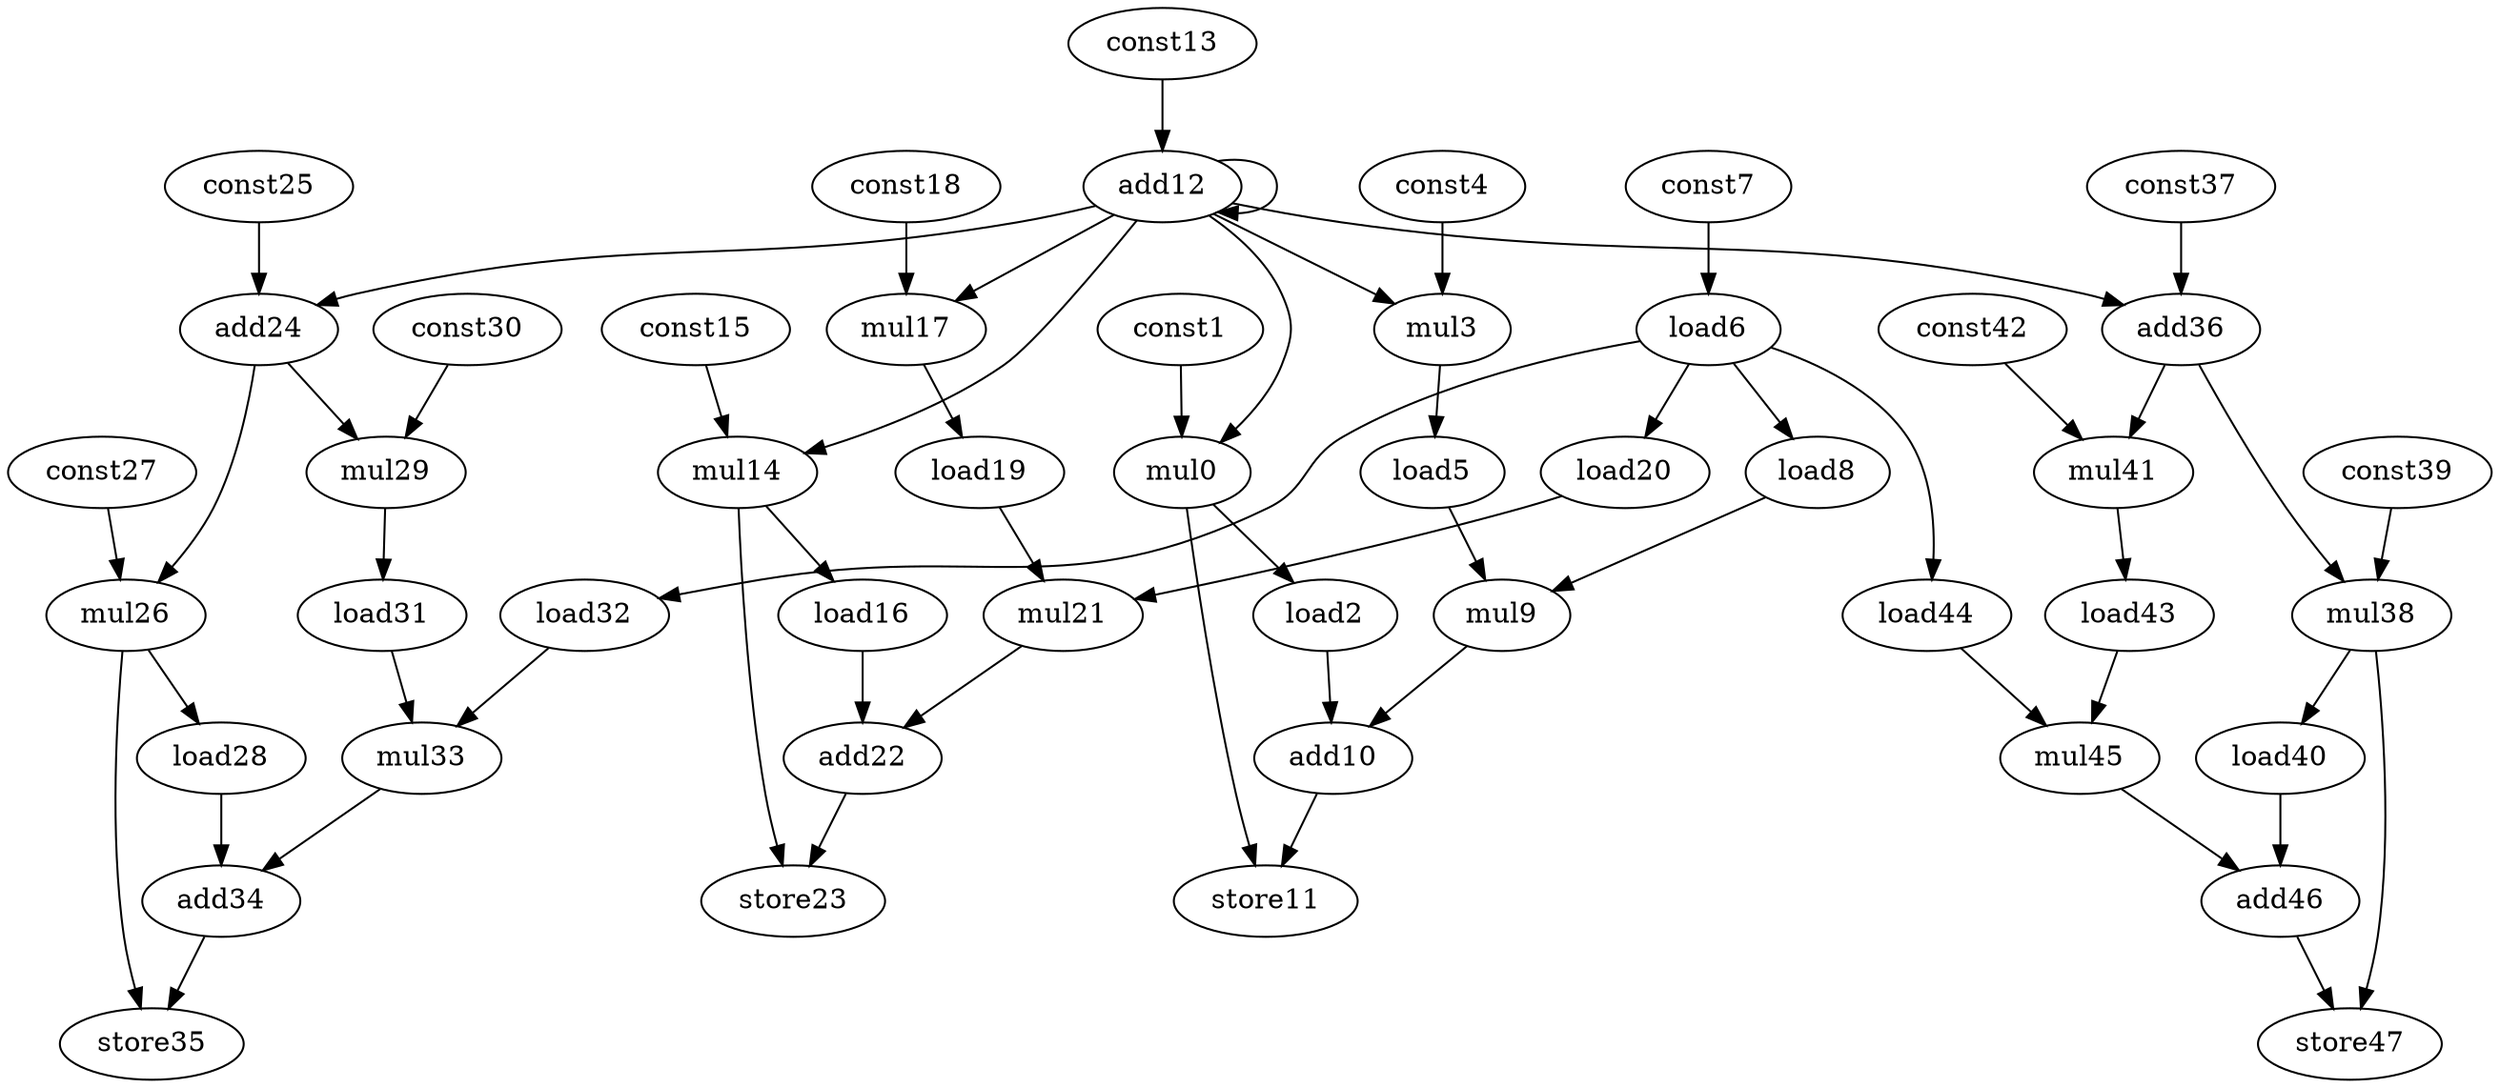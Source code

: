 digraph G {
mul0[opcode=mul];
const1[opcode=const];
load2[opcode=load];
mul3[opcode=mul];
const4[opcode=const];
load5[opcode=load];
load6[opcode=load];
const7[opcode=const];
load8[opcode=load];
mul9[opcode=mul];
add10[opcode=add];
store11[opcode=store];
add12[opcode=add];
const13[opcode=const];
mul14[opcode=mul];
const15[opcode=const];
load16[opcode=load];
mul17[opcode=mul];
const18[opcode=const];
load19[opcode=load];
load20[opcode=load];
mul21[opcode=mul];
add22[opcode=add];
store23[opcode=store];
add24[opcode=add];
const25[opcode=const];
mul26[opcode=mul];
const27[opcode=const];
load28[opcode=load];
mul29[opcode=mul];
const30[opcode=const];
load31[opcode=load];
load32[opcode=load];
mul33[opcode=mul];
add34[opcode=add];
store35[opcode=store];
add36[opcode=add];
const37[opcode=const];
mul38[opcode=mul];
const39[opcode=const];
load40[opcode=load];
mul41[opcode=mul];
const42[opcode=const];
load43[opcode=load];
load44[opcode=load];
mul45[opcode=mul];
add46[opcode=add];
store47[opcode=store];
load2->add10[operand=1]; //load->add
load5->mul9[operand=1]; //load->mul
load6->load8[operand=0]; //load->load
load6->load20[operand=0]; //load->load
load6->load32[operand=0]; //load->load
load6->load44[operand=0]; //load->load
load8->mul9[operand=0]; //load->mul
mul9->add10[operand=0]; //mul->add
add10->store11[operand=0]; //add->store
add12->mul14[operand=1]; //add->gep_mul
add12->mul17[operand=1]; //add->gep_mul
add12->mul0[operand=1]; //add->gep_mul
add12->mul3[operand=1]; //add->gep_mul
add12->add12[operand=0]; //add->add
add12->add24[operand=0]; //add->add
add12->add36[operand=0]; //add->add
load16->add22[operand=1]; //load->add
load19->mul21[operand=1]; //load->mul
load20->mul21[operand=0]; //load->mul
mul21->add22[operand=0]; //mul->add
add22->store23[operand=0]; //add->store
add24->mul26[operand=1]; //add->gep_mul
add24->mul29[operand=1]; //add->gep_mul
load28->add34[operand=1]; //load->add
load31->mul33[operand=1]; //load->mul
load32->mul33[operand=0]; //load->mul
mul33->add34[operand=0]; //mul->add
add34->store35[operand=0]; //add->store
add36->mul38[operand=1]; //add->gep_mul
add36->mul41[operand=1]; //add->gep_mul
load40->add46[operand=1]; //load->add
load43->mul45[operand=1]; //load->mul
load44->mul45[operand=0]; //load->mul
mul45->add46[operand=0]; //mul->add
add46->store47[operand=0]; //add->store
const1->mul0[operand=0]; //gep_const->gep_mul
mul0->load2[operand=0]; //gep_mul->load
mul0->store11[operand=1]; //gep_mul->store
const4->mul3[operand=0]; //gep_const->gep_mul
mul3->load5[operand=0]; //gep_mul->load
const7->load6[operand=0]; //const->load
const13->add12[operand=1]; //const->add
const15->mul14[operand=0]; //gep_const->gep_mul
mul14->load16[operand=0]; //gep_mul->load
mul14->store23[operand=1]; //gep_mul->store
const18->mul17[operand=0]; //gep_const->gep_mul
mul17->load19[operand=0]; //gep_mul->load
const25->add24[operand=1]; //const->add
const27->mul26[operand=0]; //gep_const->gep_mul
mul26->load28[operand=0]; //gep_mul->load
mul26->store35[operand=1]; //gep_mul->store
const30->mul29[operand=0]; //gep_const->gep_mul
mul29->load31[operand=0]; //gep_mul->load
const37->add36[operand=1]; //const->add
const39->mul38[operand=0]; //gep_const->gep_mul
mul38->load40[operand=0]; //gep_mul->load
mul38->store47[operand=1]; //gep_mul->store
const42->mul41[operand=0]; //gep_const->gep_mul
mul41->load43[operand=0]; //gep_mul->load
}
